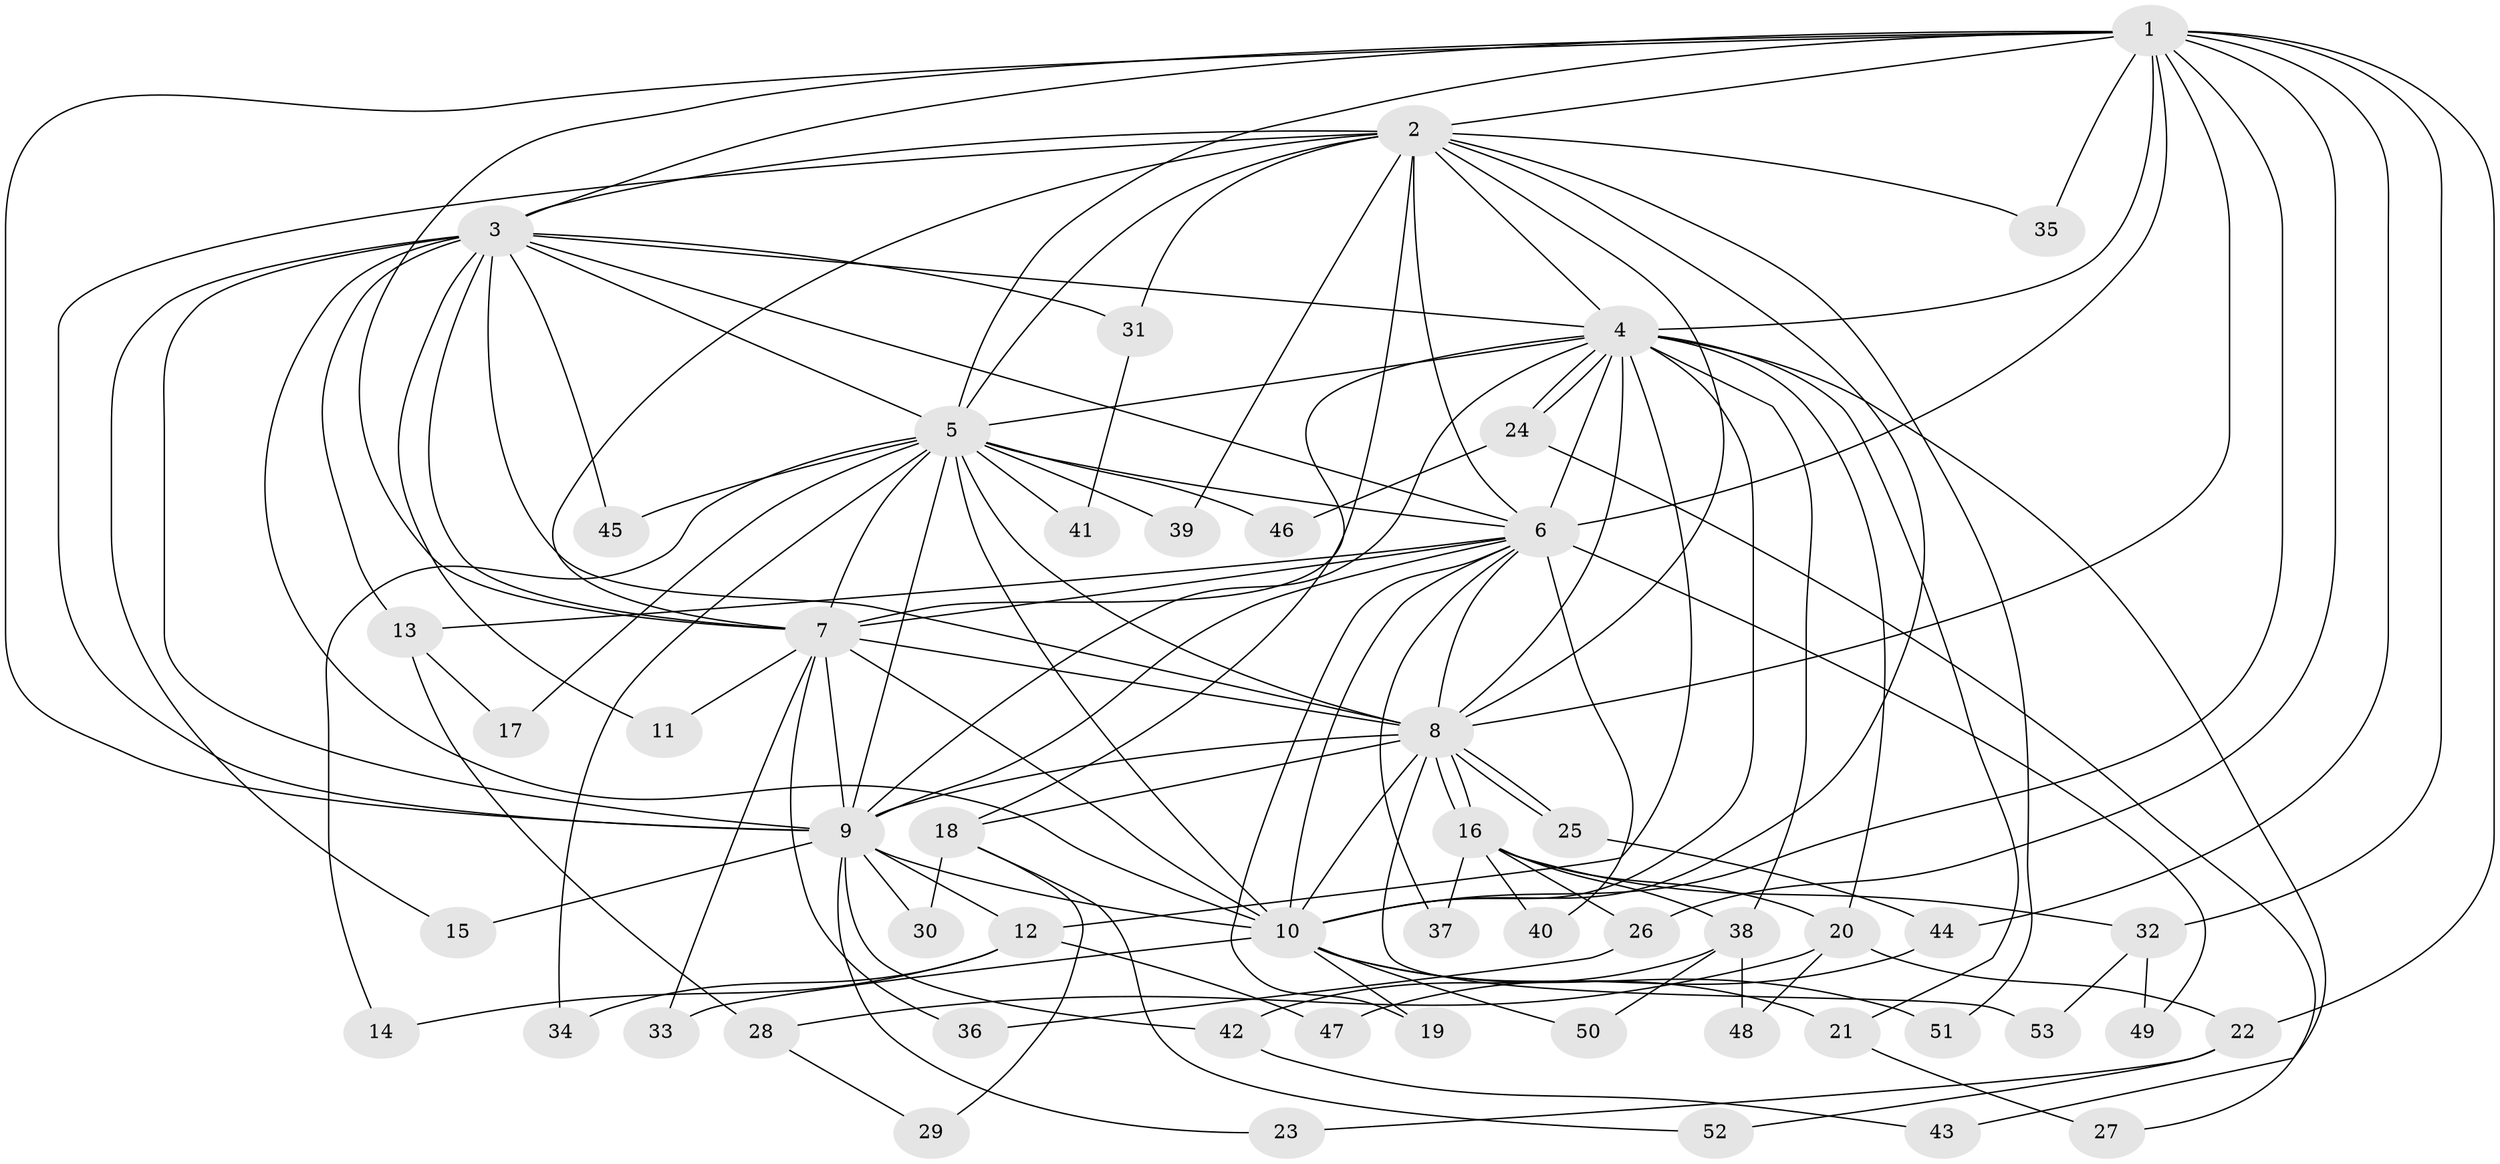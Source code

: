 // coarse degree distribution, {16: 0.05555555555555555, 15: 0.05555555555555555, 13: 0.08333333333333333, 11: 0.027777777777777776, 14: 0.027777777777777776, 12: 0.027777777777777776, 2: 0.4722222222222222, 5: 0.1111111111111111, 9: 0.027777777777777776, 3: 0.027777777777777776, 4: 0.08333333333333333}
// Generated by graph-tools (version 1.1) at 2025/51/02/27/25 19:51:46]
// undirected, 53 vertices, 131 edges
graph export_dot {
graph [start="1"]
  node [color=gray90,style=filled];
  1;
  2;
  3;
  4;
  5;
  6;
  7;
  8;
  9;
  10;
  11;
  12;
  13;
  14;
  15;
  16;
  17;
  18;
  19;
  20;
  21;
  22;
  23;
  24;
  25;
  26;
  27;
  28;
  29;
  30;
  31;
  32;
  33;
  34;
  35;
  36;
  37;
  38;
  39;
  40;
  41;
  42;
  43;
  44;
  45;
  46;
  47;
  48;
  49;
  50;
  51;
  52;
  53;
  1 -- 2;
  1 -- 3;
  1 -- 4;
  1 -- 5;
  1 -- 6;
  1 -- 7;
  1 -- 8;
  1 -- 9;
  1 -- 10;
  1 -- 22;
  1 -- 26;
  1 -- 32;
  1 -- 35;
  1 -- 44;
  2 -- 3;
  2 -- 4;
  2 -- 5;
  2 -- 6;
  2 -- 7;
  2 -- 8;
  2 -- 9;
  2 -- 10;
  2 -- 18;
  2 -- 31;
  2 -- 35;
  2 -- 39;
  2 -- 51;
  3 -- 4;
  3 -- 5;
  3 -- 6;
  3 -- 7;
  3 -- 8;
  3 -- 9;
  3 -- 10;
  3 -- 11;
  3 -- 13;
  3 -- 15;
  3 -- 31;
  3 -- 45;
  4 -- 5;
  4 -- 6;
  4 -- 7;
  4 -- 8;
  4 -- 9;
  4 -- 10;
  4 -- 12;
  4 -- 20;
  4 -- 21;
  4 -- 24;
  4 -- 24;
  4 -- 38;
  4 -- 43;
  5 -- 6;
  5 -- 7;
  5 -- 8;
  5 -- 9;
  5 -- 10;
  5 -- 14;
  5 -- 17;
  5 -- 34;
  5 -- 39;
  5 -- 41;
  5 -- 45;
  5 -- 46;
  6 -- 7;
  6 -- 8;
  6 -- 9;
  6 -- 10;
  6 -- 13;
  6 -- 19;
  6 -- 37;
  6 -- 40;
  6 -- 49;
  7 -- 8;
  7 -- 9;
  7 -- 10;
  7 -- 11;
  7 -- 33;
  7 -- 36;
  8 -- 9;
  8 -- 10;
  8 -- 16;
  8 -- 16;
  8 -- 18;
  8 -- 25;
  8 -- 25;
  8 -- 53;
  9 -- 10;
  9 -- 12;
  9 -- 15;
  9 -- 23;
  9 -- 30;
  9 -- 42;
  10 -- 19;
  10 -- 21;
  10 -- 33;
  10 -- 50;
  10 -- 51;
  12 -- 14;
  12 -- 34;
  12 -- 47;
  13 -- 17;
  13 -- 28;
  16 -- 20;
  16 -- 26;
  16 -- 32;
  16 -- 37;
  16 -- 38;
  16 -- 40;
  18 -- 29;
  18 -- 30;
  18 -- 52;
  20 -- 22;
  20 -- 28;
  20 -- 48;
  21 -- 27;
  22 -- 23;
  22 -- 52;
  24 -- 27;
  24 -- 46;
  25 -- 44;
  26 -- 36;
  28 -- 29;
  31 -- 41;
  32 -- 49;
  32 -- 53;
  38 -- 42;
  38 -- 48;
  38 -- 50;
  42 -- 43;
  44 -- 47;
}
